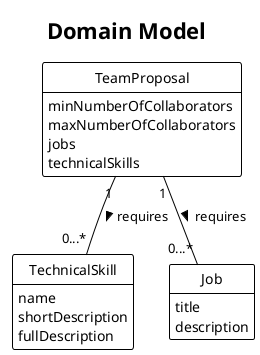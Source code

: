 @startuml
!theme plain

hide methods
hide circle

title Domain Model

class TeamProposal{
    minNumberOfCollaborators
    maxNumberOfCollaborators
    jobs
    technicalSkills

}


class TechnicalSkill {
        name
        shortDescription
        fullDescription
}

class Job{
    title
    description
}


TeamProposal "1" -- "0...*" TechnicalSkill : requires >
TeamProposal "1" -- "0...*" Job : requires >


@enduml